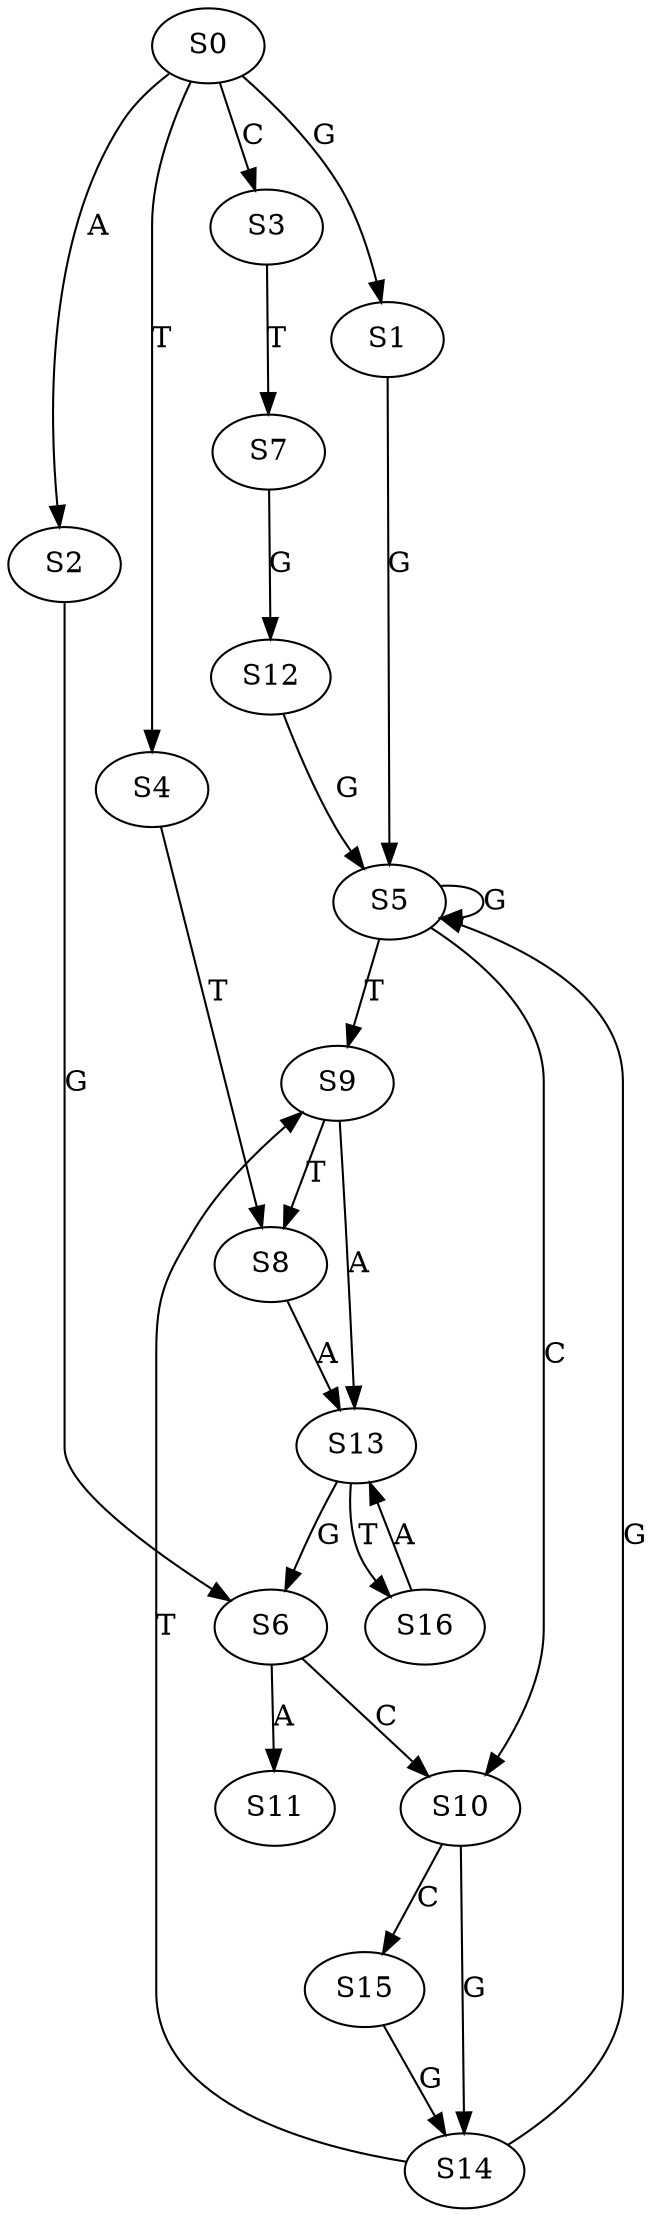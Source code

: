strict digraph  {
	S0 -> S1 [ label = G ];
	S0 -> S2 [ label = A ];
	S0 -> S3 [ label = C ];
	S0 -> S4 [ label = T ];
	S1 -> S5 [ label = G ];
	S2 -> S6 [ label = G ];
	S3 -> S7 [ label = T ];
	S4 -> S8 [ label = T ];
	S5 -> S9 [ label = T ];
	S5 -> S10 [ label = C ];
	S5 -> S5 [ label = G ];
	S6 -> S10 [ label = C ];
	S6 -> S11 [ label = A ];
	S7 -> S12 [ label = G ];
	S8 -> S13 [ label = A ];
	S9 -> S8 [ label = T ];
	S9 -> S13 [ label = A ];
	S10 -> S14 [ label = G ];
	S10 -> S15 [ label = C ];
	S12 -> S5 [ label = G ];
	S13 -> S6 [ label = G ];
	S13 -> S16 [ label = T ];
	S14 -> S5 [ label = G ];
	S14 -> S9 [ label = T ];
	S15 -> S14 [ label = G ];
	S16 -> S13 [ label = A ];
}
